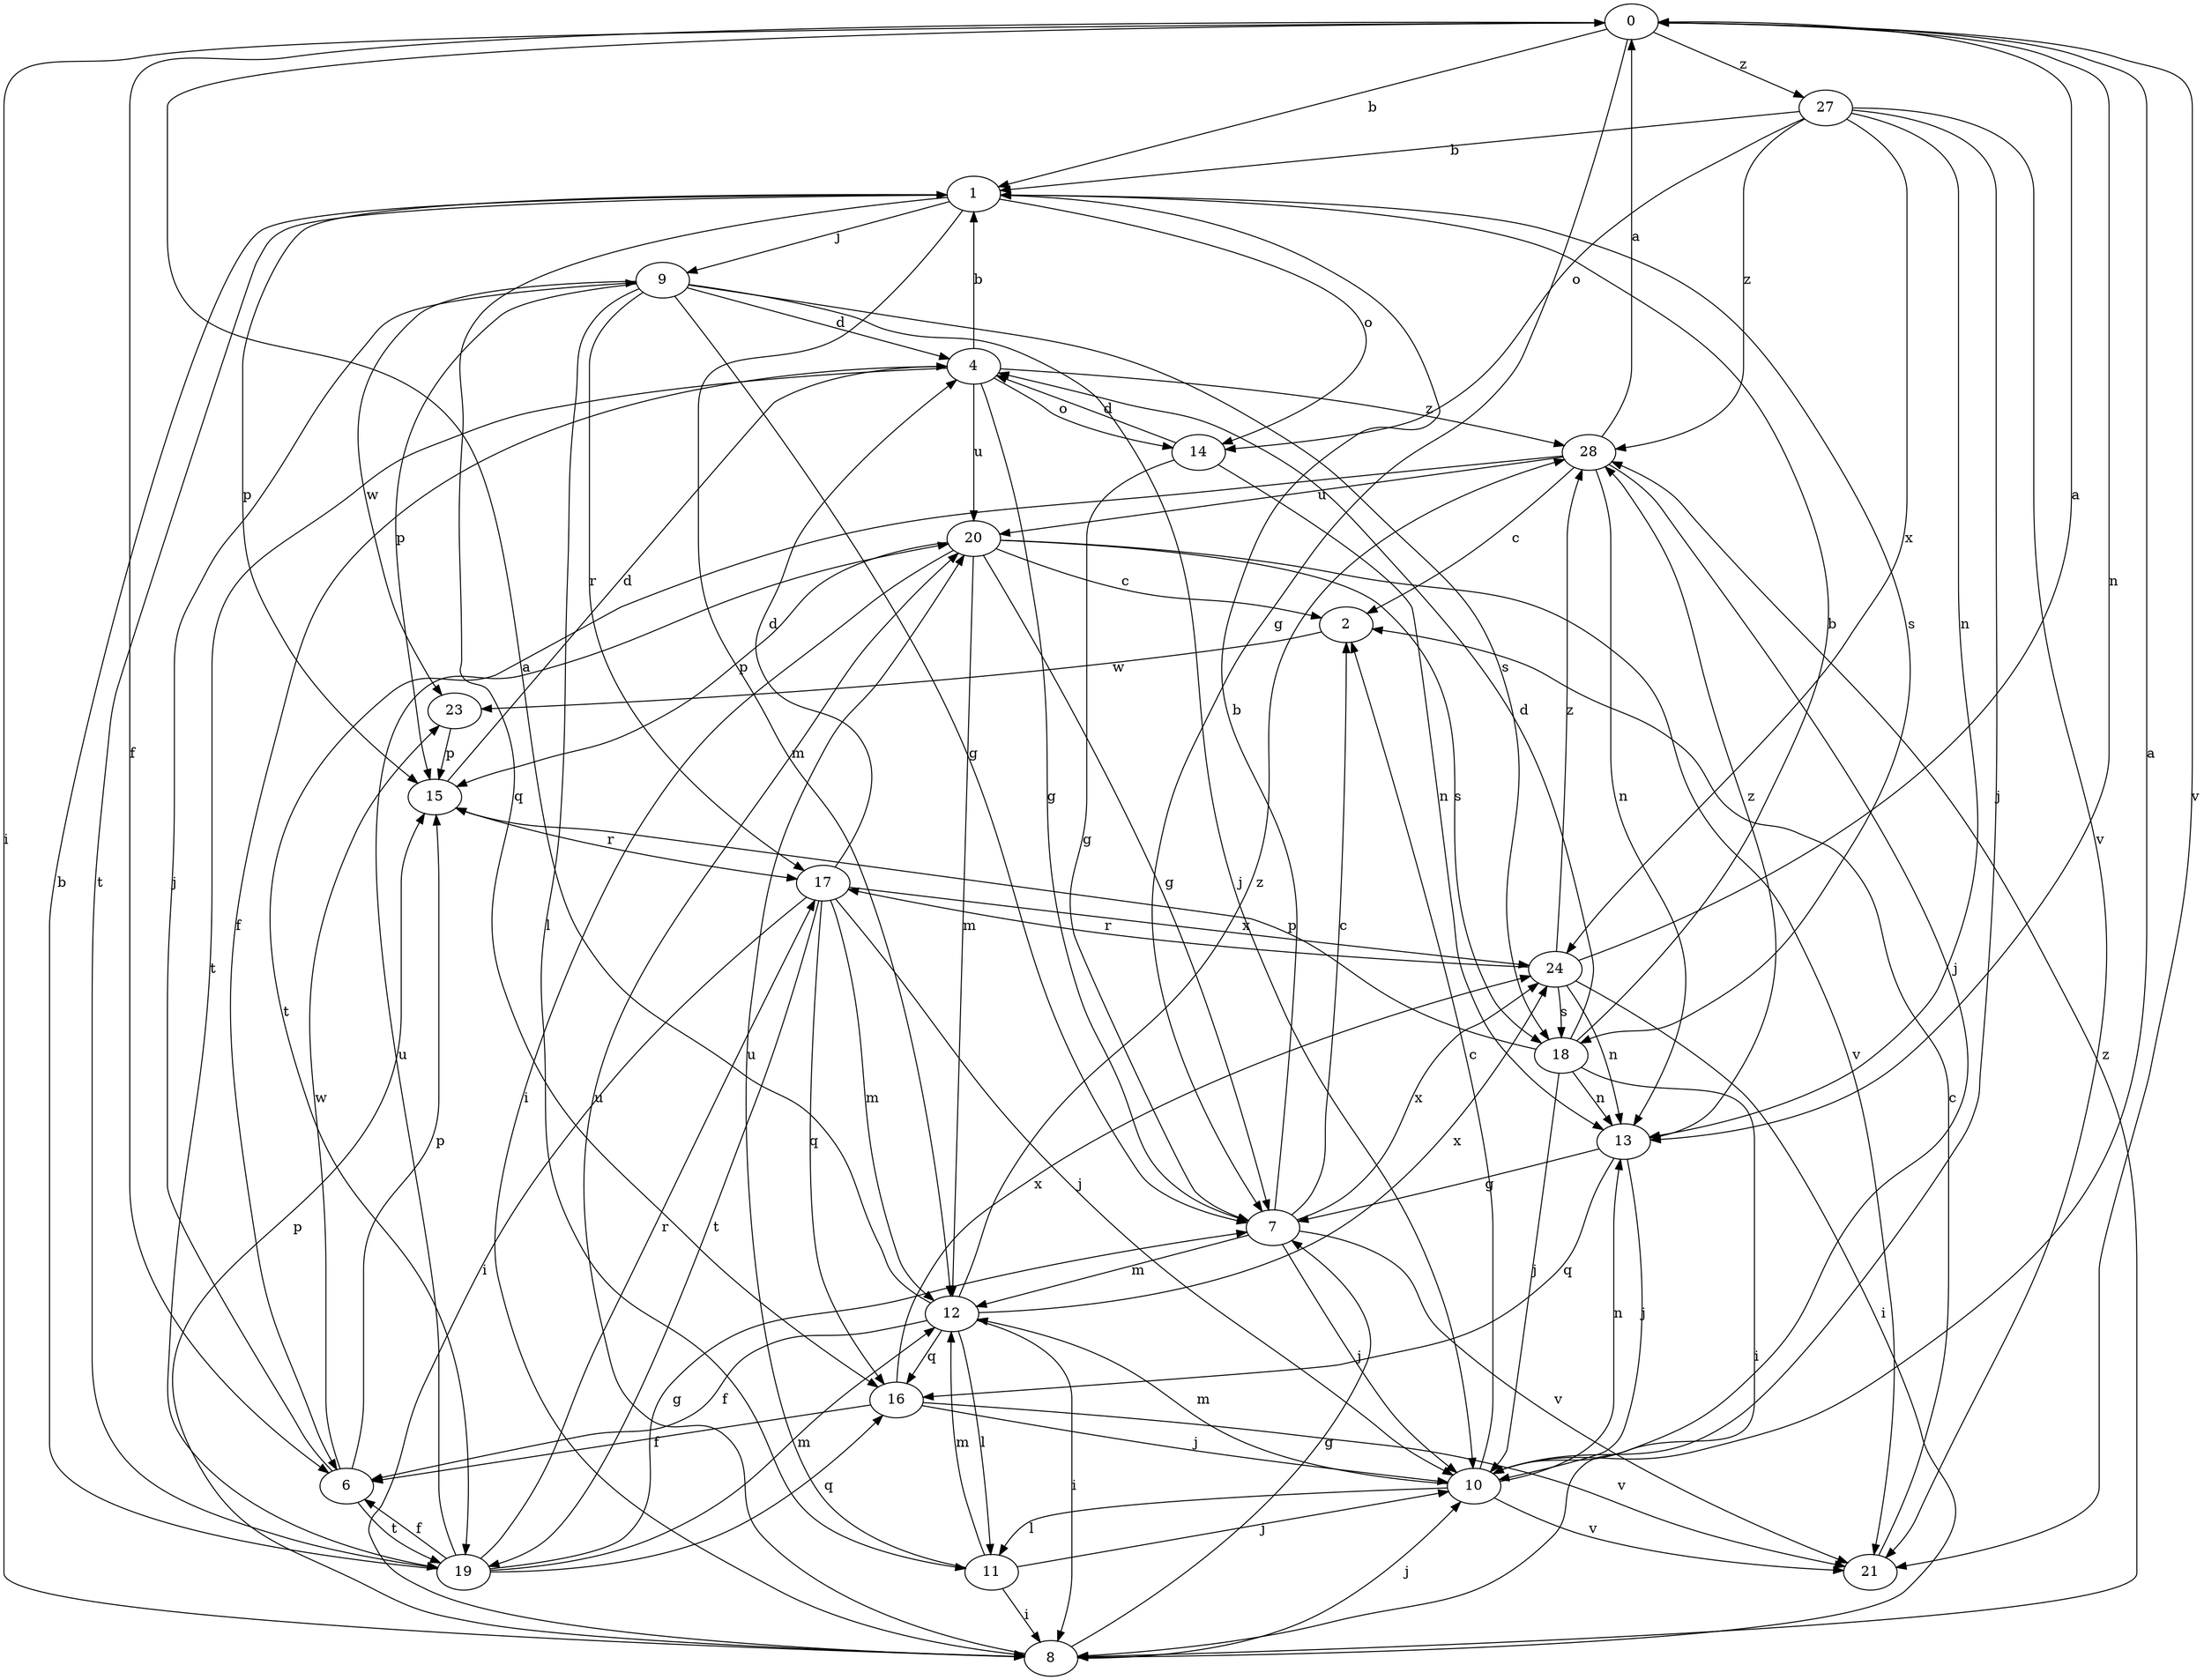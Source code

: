 strict digraph  {
0;
1;
2;
4;
6;
7;
8;
9;
10;
11;
12;
13;
14;
15;
16;
17;
18;
19;
20;
21;
23;
24;
27;
28;
0 -> 1  [label=b];
0 -> 6  [label=f];
0 -> 7  [label=g];
0 -> 8  [label=i];
0 -> 13  [label=n];
0 -> 21  [label=v];
0 -> 27  [label=z];
1 -> 9  [label=j];
1 -> 12  [label=m];
1 -> 14  [label=o];
1 -> 15  [label=p];
1 -> 16  [label=q];
1 -> 18  [label=s];
1 -> 19  [label=t];
2 -> 23  [label=w];
4 -> 1  [label=b];
4 -> 6  [label=f];
4 -> 7  [label=g];
4 -> 14  [label=o];
4 -> 19  [label=t];
4 -> 20  [label=u];
4 -> 28  [label=z];
6 -> 9  [label=j];
6 -> 15  [label=p];
6 -> 19  [label=t];
6 -> 23  [label=w];
7 -> 1  [label=b];
7 -> 2  [label=c];
7 -> 10  [label=j];
7 -> 12  [label=m];
7 -> 21  [label=v];
7 -> 24  [label=x];
8 -> 7  [label=g];
8 -> 10  [label=j];
8 -> 15  [label=p];
8 -> 20  [label=u];
8 -> 28  [label=z];
9 -> 4  [label=d];
9 -> 7  [label=g];
9 -> 10  [label=j];
9 -> 11  [label=l];
9 -> 15  [label=p];
9 -> 17  [label=r];
9 -> 18  [label=s];
9 -> 23  [label=w];
10 -> 0  [label=a];
10 -> 2  [label=c];
10 -> 11  [label=l];
10 -> 12  [label=m];
10 -> 13  [label=n];
10 -> 21  [label=v];
11 -> 8  [label=i];
11 -> 10  [label=j];
11 -> 12  [label=m];
11 -> 20  [label=u];
12 -> 0  [label=a];
12 -> 6  [label=f];
12 -> 8  [label=i];
12 -> 11  [label=l];
12 -> 16  [label=q];
12 -> 24  [label=x];
12 -> 28  [label=z];
13 -> 7  [label=g];
13 -> 10  [label=j];
13 -> 16  [label=q];
13 -> 28  [label=z];
14 -> 4  [label=d];
14 -> 7  [label=g];
14 -> 13  [label=n];
15 -> 4  [label=d];
15 -> 17  [label=r];
16 -> 6  [label=f];
16 -> 10  [label=j];
16 -> 21  [label=v];
16 -> 24  [label=x];
17 -> 4  [label=d];
17 -> 8  [label=i];
17 -> 10  [label=j];
17 -> 12  [label=m];
17 -> 16  [label=q];
17 -> 19  [label=t];
17 -> 24  [label=x];
18 -> 1  [label=b];
18 -> 4  [label=d];
18 -> 8  [label=i];
18 -> 10  [label=j];
18 -> 13  [label=n];
18 -> 15  [label=p];
19 -> 1  [label=b];
19 -> 6  [label=f];
19 -> 7  [label=g];
19 -> 12  [label=m];
19 -> 16  [label=q];
19 -> 17  [label=r];
19 -> 20  [label=u];
20 -> 2  [label=c];
20 -> 7  [label=g];
20 -> 8  [label=i];
20 -> 12  [label=m];
20 -> 15  [label=p];
20 -> 18  [label=s];
20 -> 21  [label=v];
21 -> 2  [label=c];
23 -> 15  [label=p];
24 -> 0  [label=a];
24 -> 8  [label=i];
24 -> 13  [label=n];
24 -> 17  [label=r];
24 -> 18  [label=s];
24 -> 28  [label=z];
27 -> 1  [label=b];
27 -> 10  [label=j];
27 -> 13  [label=n];
27 -> 14  [label=o];
27 -> 21  [label=v];
27 -> 24  [label=x];
27 -> 28  [label=z];
28 -> 0  [label=a];
28 -> 2  [label=c];
28 -> 10  [label=j];
28 -> 13  [label=n];
28 -> 19  [label=t];
28 -> 20  [label=u];
}
